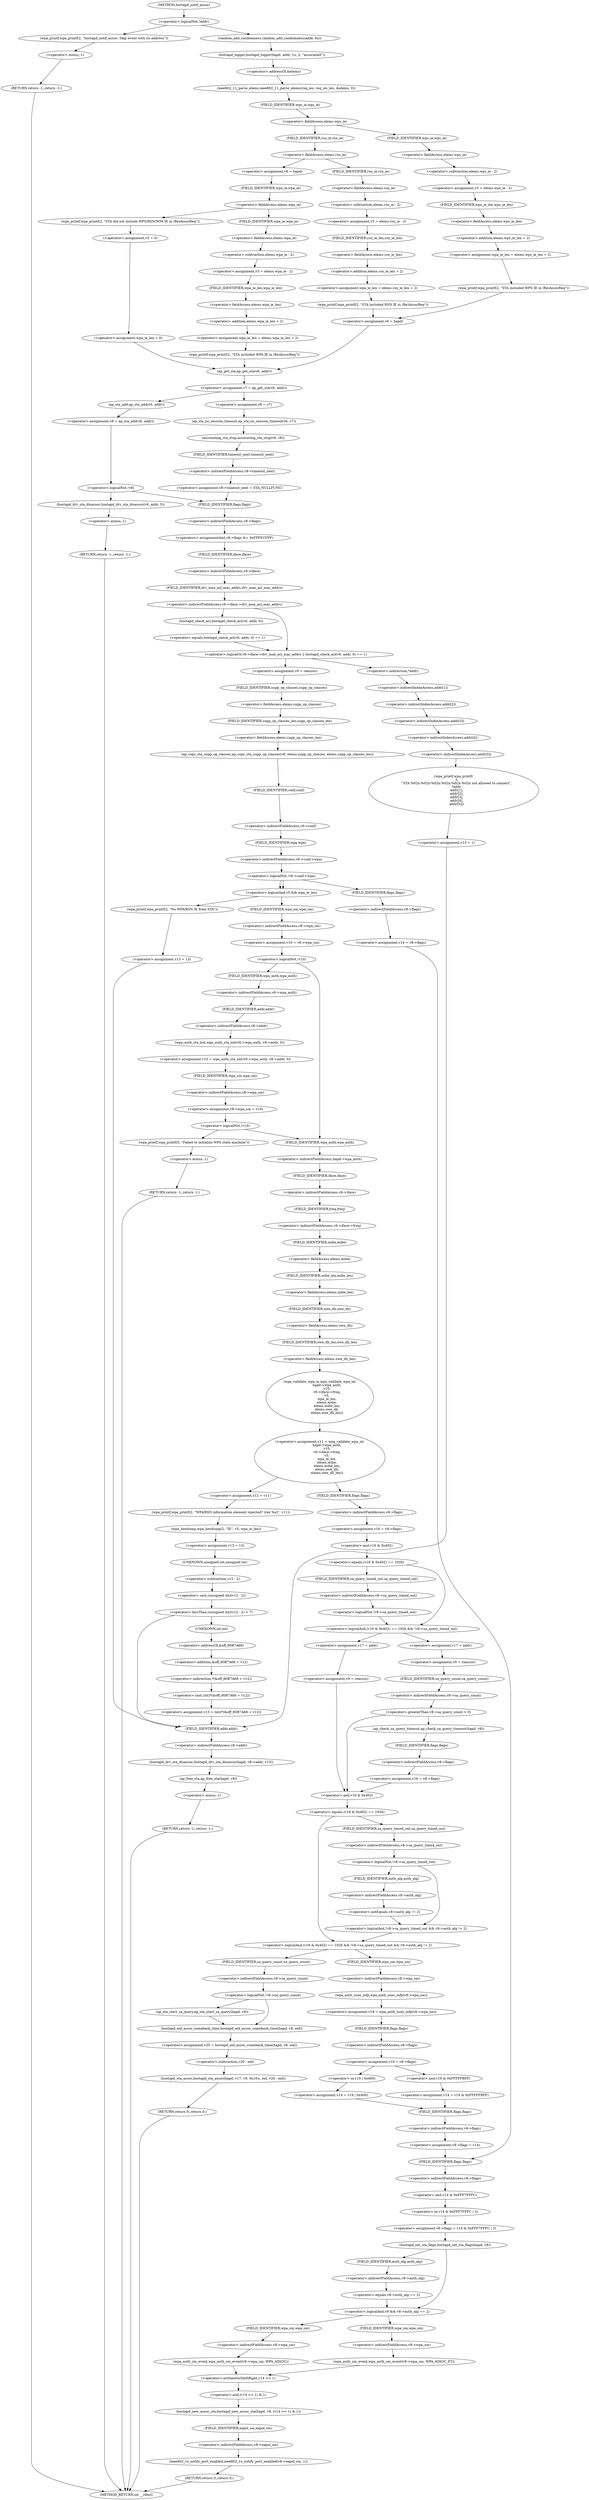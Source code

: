 digraph hostapd_notif_assoc {  
"1000145" [label = "(<operator>.logicalNot,!addr)" ]
"1000148" [label = "(wpa_printf,wpa_printf(2, \"hostapd_notif_assoc: Skip event with no address\"))" ]
"1000151" [label = "(RETURN,return -1;,return -1;)" ]
"1000152" [label = "(<operator>.minus,-1)" ]
"1000154" [label = "(random_add_randomness,random_add_randomness(addr, 6u))" ]
"1000157" [label = "(hostapd_logger,hostapd_logger(hapd, addr, 1u, 2, \"associated\"))" ]
"1000163" [label = "(ieee802_11_parse_elems,ieee802_11_parse_elems(req_ies, req_ies_len, &elems, 0))" ]
"1000166" [label = "(<operator>.addressOf,&elems)" ]
"1000170" [label = "(<operator>.fieldAccess,elems.wps_ie)" ]
"1000172" [label = "(FIELD_IDENTIFIER,wps_ie,wps_ie)" ]
"1000174" [label = "(<operator>.assignment,v5 = elems.wps_ie - 2)" ]
"1000176" [label = "(<operator>.subtraction,elems.wps_ie - 2)" ]
"1000177" [label = "(<operator>.fieldAccess,elems.wps_ie)" ]
"1000179" [label = "(FIELD_IDENTIFIER,wps_ie,wps_ie)" ]
"1000181" [label = "(<operator>.assignment,wpa_ie_len = elems.wps_ie_len + 2)" ]
"1000183" [label = "(<operator>.addition,elems.wps_ie_len + 2)" ]
"1000184" [label = "(<operator>.fieldAccess,elems.wps_ie_len)" ]
"1000186" [label = "(FIELD_IDENTIFIER,wps_ie_len,wps_ie_len)" ]
"1000188" [label = "(wpa_printf,wpa_printf(2, \"STA included WPS IE in (Re)AssocReq\"))" ]
"1000192" [label = "(<operator>.assignment,v6 = hapd)" ]
"1000197" [label = "(<operator>.fieldAccess,elems.rsn_ie)" ]
"1000199" [label = "(FIELD_IDENTIFIER,rsn_ie,rsn_ie)" ]
"1000201" [label = "(<operator>.assignment,v5 = elems.rsn_ie - 2)" ]
"1000203" [label = "(<operator>.subtraction,elems.rsn_ie - 2)" ]
"1000204" [label = "(<operator>.fieldAccess,elems.rsn_ie)" ]
"1000206" [label = "(FIELD_IDENTIFIER,rsn_ie,rsn_ie)" ]
"1000208" [label = "(<operator>.assignment,wpa_ie_len = elems.rsn_ie_len + 2)" ]
"1000210" [label = "(<operator>.addition,elems.rsn_ie_len + 2)" ]
"1000211" [label = "(<operator>.fieldAccess,elems.rsn_ie_len)" ]
"1000213" [label = "(FIELD_IDENTIFIER,rsn_ie_len,rsn_ie_len)" ]
"1000215" [label = "(wpa_printf,wpa_printf(2, \"STA included RSN IE in (Re)AssocReq\"))" ]
"1000219" [label = "(<operator>.assignment,v6 = hapd)" ]
"1000223" [label = "(<operator>.fieldAccess,elems.wpa_ie)" ]
"1000225" [label = "(FIELD_IDENTIFIER,wpa_ie,wpa_ie)" ]
"1000227" [label = "(<operator>.assignment,v5 = elems.wpa_ie - 2)" ]
"1000229" [label = "(<operator>.subtraction,elems.wpa_ie - 2)" ]
"1000230" [label = "(<operator>.fieldAccess,elems.wpa_ie)" ]
"1000232" [label = "(FIELD_IDENTIFIER,wpa_ie,wpa_ie)" ]
"1000234" [label = "(<operator>.assignment,wpa_ie_len = elems.wpa_ie_len + 2)" ]
"1000236" [label = "(<operator>.addition,elems.wpa_ie_len + 2)" ]
"1000237" [label = "(<operator>.fieldAccess,elems.wpa_ie_len)" ]
"1000239" [label = "(FIELD_IDENTIFIER,wpa_ie_len,wpa_ie_len)" ]
"1000241" [label = "(wpa_printf,wpa_printf(2, \"STA included WPA IE in (Re)AssocReq\"))" ]
"1000246" [label = "(wpa_printf,wpa_printf(2, \"STA did not include WPS/RSN/WPA IE in (Re)AssocReq\"))" ]
"1000249" [label = "(<operator>.assignment,v5 = 0)" ]
"1000252" [label = "(<operator>.assignment,wpa_ie_len = 0)" ]
"1000256" [label = "(<operator>.assignment,v7 = ap_get_sta(v6, addr))" ]
"1000258" [label = "(ap_get_sta,ap_get_sta(v6, addr))" ]
"1000264" [label = "(<operator>.assignment,v8 = v7)" ]
"1000267" [label = "(ap_sta_no_session_timeout,ap_sta_no_session_timeout(v6, v7))" ]
"1000270" [label = "(accounting_sta_stop,accounting_sta_stop(v6, v8))" ]
"1000273" [label = "(<operator>.assignment,v8->timeout_next = STA_NULLFUNC)" ]
"1000274" [label = "(<operator>.indirectFieldAccess,v8->timeout_next)" ]
"1000276" [label = "(FIELD_IDENTIFIER,timeout_next,timeout_next)" ]
"1000280" [label = "(<operator>.assignment,v8 = ap_sta_add(v6, addr))" ]
"1000282" [label = "(ap_sta_add,ap_sta_add(v6, addr))" ]
"1000286" [label = "(<operator>.logicalNot,!v8)" ]
"1000289" [label = "(hostapd_drv_sta_disassoc,hostapd_drv_sta_disassoc(v6, addr, 5))" ]
"1000293" [label = "(RETURN,return -1;,return -1;)" ]
"1000294" [label = "(<operator>.minus,-1)" ]
"1000296" [label = "(<operators>.assignmentAnd,v8->flags &= 0xFFFECFFF)" ]
"1000297" [label = "(<operator>.indirectFieldAccess,v8->flags)" ]
"1000299" [label = "(FIELD_IDENTIFIER,flags,flags)" ]
"1000302" [label = "(<operator>.logicalOr,v6->iface->drv_max_acl_mac_addrs || hostapd_check_acl(v6, addr, 0) == 1)" ]
"1000303" [label = "(<operator>.indirectFieldAccess,v6->iface->drv_max_acl_mac_addrs)" ]
"1000304" [label = "(<operator>.indirectFieldAccess,v6->iface)" ]
"1000306" [label = "(FIELD_IDENTIFIER,iface,iface)" ]
"1000307" [label = "(FIELD_IDENTIFIER,drv_max_acl_mac_addrs,drv_max_acl_mac_addrs)" ]
"1000308" [label = "(<operator>.equals,hostapd_check_acl(v6, addr, 0) == 1)" ]
"1000309" [label = "(hostapd_check_acl,hostapd_check_acl(v6, addr, 0))" ]
"1000315" [label = "(<operator>.assignment,v9 = reassoc)" ]
"1000318" [label = "(ap_copy_sta_supp_op_classes,ap_copy_sta_supp_op_classes(v8, elems.supp_op_classes, elems.supp_op_classes_len))" ]
"1000320" [label = "(<operator>.fieldAccess,elems.supp_op_classes)" ]
"1000322" [label = "(FIELD_IDENTIFIER,supp_op_classes,supp_op_classes)" ]
"1000323" [label = "(<operator>.fieldAccess,elems.supp_op_classes_len)" ]
"1000325" [label = "(FIELD_IDENTIFIER,supp_op_classes_len,supp_op_classes_len)" ]
"1000327" [label = "(<operator>.logicalNot,!v6->conf->wpa)" ]
"1000328" [label = "(<operator>.indirectFieldAccess,v6->conf->wpa)" ]
"1000329" [label = "(<operator>.indirectFieldAccess,v6->conf)" ]
"1000331" [label = "(FIELD_IDENTIFIER,conf,conf)" ]
"1000332" [label = "(FIELD_IDENTIFIER,wpa,wpa)" ]
"1000334" [label = "(<operator>.assignment,v14 = v8->flags)" ]
"1000336" [label = "(<operator>.indirectFieldAccess,v8->flags)" ]
"1000338" [label = "(FIELD_IDENTIFIER,flags,flags)" ]
"1000341" [label = "(<operator>.logicalAnd,v5 && wpa_ie_len)" ]
"1000345" [label = "(<operator>.assignment,v10 = v8->wpa_sm)" ]
"1000347" [label = "(<operator>.indirectFieldAccess,v8->wpa_sm)" ]
"1000349" [label = "(FIELD_IDENTIFIER,wpa_sm,wpa_sm)" ]
"1000351" [label = "(<operator>.logicalNot,!v10)" ]
"1000354" [label = "(<operator>.assignment,v10 = wpa_auth_sta_init(v6->wpa_auth, v8->addr, 0))" ]
"1000356" [label = "(wpa_auth_sta_init,wpa_auth_sta_init(v6->wpa_auth, v8->addr, 0))" ]
"1000357" [label = "(<operator>.indirectFieldAccess,v6->wpa_auth)" ]
"1000359" [label = "(FIELD_IDENTIFIER,wpa_auth,wpa_auth)" ]
"1000360" [label = "(<operator>.indirectFieldAccess,v8->addr)" ]
"1000362" [label = "(FIELD_IDENTIFIER,addr,addr)" ]
"1000364" [label = "(<operator>.assignment,v8->wpa_sm = v10)" ]
"1000365" [label = "(<operator>.indirectFieldAccess,v8->wpa_sm)" ]
"1000367" [label = "(FIELD_IDENTIFIER,wpa_sm,wpa_sm)" ]
"1000370" [label = "(<operator>.logicalNot,!v10)" ]
"1000373" [label = "(wpa_printf,wpa_printf(5, \"Failed to initialize WPA state machine\"))" ]
"1000376" [label = "(RETURN,return -1;,return -1;)" ]
"1000377" [label = "(<operator>.minus,-1)" ]
"1000379" [label = "(<operator>.assignment,v11 = wpa_validate_wpa_ie(\n              hapd->wpa_auth,\n              v10,\n              v6->iface->freq,\n              v5,\n              wpa_ie_len,\n              elems.mdie,\n              elems.mdie_len,\n              elems.owe_dh,\n              elems.owe_dh_len))" ]
"1000381" [label = "(wpa_validate_wpa_ie,wpa_validate_wpa_ie(\n              hapd->wpa_auth,\n              v10,\n              v6->iface->freq,\n              v5,\n              wpa_ie_len,\n              elems.mdie,\n              elems.mdie_len,\n              elems.owe_dh,\n              elems.owe_dh_len))" ]
"1000382" [label = "(<operator>.indirectFieldAccess,hapd->wpa_auth)" ]
"1000384" [label = "(FIELD_IDENTIFIER,wpa_auth,wpa_auth)" ]
"1000386" [label = "(<operator>.indirectFieldAccess,v6->iface->freq)" ]
"1000387" [label = "(<operator>.indirectFieldAccess,v6->iface)" ]
"1000389" [label = "(FIELD_IDENTIFIER,iface,iface)" ]
"1000390" [label = "(FIELD_IDENTIFIER,freq,freq)" ]
"1000393" [label = "(<operator>.fieldAccess,elems.mdie)" ]
"1000395" [label = "(FIELD_IDENTIFIER,mdie,mdie)" ]
"1000396" [label = "(<operator>.fieldAccess,elems.mdie_len)" ]
"1000398" [label = "(FIELD_IDENTIFIER,mdie_len,mdie_len)" ]
"1000399" [label = "(<operator>.fieldAccess,elems.owe_dh)" ]
"1000401" [label = "(FIELD_IDENTIFIER,owe_dh,owe_dh)" ]
"1000402" [label = "(<operator>.fieldAccess,elems.owe_dh_len)" ]
"1000404" [label = "(FIELD_IDENTIFIER,owe_dh_len,owe_dh_len)" ]
"1000408" [label = "(<operator>.assignment,v12 = v11)" ]
"1000411" [label = "(wpa_printf,wpa_printf(2, \"WPA/RSN information element rejected? (res %u)\", v11))" ]
"1000415" [label = "(wpa_hexdump,wpa_hexdump(2, \"IE\", v5, wpa_ie_len))" ]
"1000420" [label = "(<operator>.assignment,v13 = 13)" ]
"1000424" [label = "(<operator>.lessThan,(unsigned int)(v12 - 2) < 7)" ]
"1000425" [label = "(<operator>.cast,(unsigned int)(v12 - 2))" ]
"1000426" [label = "(UNKNOWN,unsigned int,unsigned int)" ]
"1000427" [label = "(<operator>.subtraction,v12 - 2)" ]
"1000431" [label = "(<operator>.assignment,v13 = (int)*(&off_80B7A68 + v12))" ]
"1000433" [label = "(<operator>.cast,(int)*(&off_80B7A68 + v12))" ]
"1000434" [label = "(UNKNOWN,int,int)" ]
"1000435" [label = "(<operator>.indirection,*(&off_80B7A68 + v12))" ]
"1000436" [label = "(<operator>.addition,&off_80B7A68 + v12)" ]
"1000437" [label = "(<operator>.addressOf,&off_80B7A68)" ]
"1000441" [label = "(<operator>.assignment,v16 = v8->flags)" ]
"1000443" [label = "(<operator>.indirectFieldAccess,v8->flags)" ]
"1000445" [label = "(FIELD_IDENTIFIER,flags,flags)" ]
"1000447" [label = "(<operator>.logicalAnd,(v16 & 0x402) == 1026 && !v8->sa_query_timed_out)" ]
"1000448" [label = "(<operator>.equals,(v16 & 0x402) == 1026)" ]
"1000449" [label = "(<operator>.and,v16 & 0x402)" ]
"1000453" [label = "(<operator>.logicalNot,!v8->sa_query_timed_out)" ]
"1000454" [label = "(<operator>.indirectFieldAccess,v8->sa_query_timed_out)" ]
"1000456" [label = "(FIELD_IDENTIFIER,sa_query_timed_out,sa_query_timed_out)" ]
"1000458" [label = "(<operator>.assignment,v17 = addr)" ]
"1000461" [label = "(<operator>.assignment,v9 = reassoc)" ]
"1000465" [label = "(<operator>.greaterThan,v8->sa_query_count > 0)" ]
"1000466" [label = "(<operator>.indirectFieldAccess,v8->sa_query_count)" ]
"1000468" [label = "(FIELD_IDENTIFIER,sa_query_count,sa_query_count)" ]
"1000471" [label = "(ap_check_sa_query_timeout,ap_check_sa_query_timeout(hapd, v8))" ]
"1000474" [label = "(<operator>.assignment,v16 = v8->flags)" ]
"1000476" [label = "(<operator>.indirectFieldAccess,v8->flags)" ]
"1000478" [label = "(FIELD_IDENTIFIER,flags,flags)" ]
"1000481" [label = "(<operator>.assignment,v17 = addr)" ]
"1000484" [label = "(<operator>.assignment,v9 = reassoc)" ]
"1000488" [label = "(<operator>.logicalAnd,(v16 & 0x402) == 1026 && !v8->sa_query_timed_out && v8->auth_alg != 2)" ]
"1000489" [label = "(<operator>.equals,(v16 & 0x402) == 1026)" ]
"1000490" [label = "(<operator>.and,v16 & 0x402)" ]
"1000494" [label = "(<operator>.logicalAnd,!v8->sa_query_timed_out && v8->auth_alg != 2)" ]
"1000495" [label = "(<operator>.logicalNot,!v8->sa_query_timed_out)" ]
"1000496" [label = "(<operator>.indirectFieldAccess,v8->sa_query_timed_out)" ]
"1000498" [label = "(FIELD_IDENTIFIER,sa_query_timed_out,sa_query_timed_out)" ]
"1000499" [label = "(<operator>.notEquals,v8->auth_alg != 2)" ]
"1000500" [label = "(<operator>.indirectFieldAccess,v8->auth_alg)" ]
"1000502" [label = "(FIELD_IDENTIFIER,auth_alg,auth_alg)" ]
"1000506" [label = "(<operator>.logicalNot,!v8->sa_query_count)" ]
"1000507" [label = "(<operator>.indirectFieldAccess,v8->sa_query_count)" ]
"1000509" [label = "(FIELD_IDENTIFIER,sa_query_count,sa_query_count)" ]
"1000510" [label = "(ap_sta_start_sa_query,ap_sta_start_sa_query(hapd, v8))" ]
"1000513" [label = "(<operator>.assignment,v20 = hostapd_eid_assoc_comeback_time(hapd, v8, eid))" ]
"1000515" [label = "(hostapd_eid_assoc_comeback_time,hostapd_eid_assoc_comeback_time(hapd, v8, eid))" ]
"1000519" [label = "(hostapd_sta_assoc,hostapd_sta_assoc(hapd, v17, v9, 0x1Eu, eid, v20 - eid))" ]
"1000525" [label = "(<operator>.subtraction,v20 - eid)" ]
"1000528" [label = "(RETURN,return 0;,return 0;)" ]
"1000530" [label = "(<operator>.assignment,v18 = wpa_auth_uses_mfp(v8->wpa_sm))" ]
"1000532" [label = "(wpa_auth_uses_mfp,wpa_auth_uses_mfp(v8->wpa_sm))" ]
"1000533" [label = "(<operator>.indirectFieldAccess,v8->wpa_sm)" ]
"1000535" [label = "(FIELD_IDENTIFIER,wpa_sm,wpa_sm)" ]
"1000536" [label = "(<operator>.assignment,v19 = v8->flags)" ]
"1000538" [label = "(<operator>.indirectFieldAccess,v8->flags)" ]
"1000540" [label = "(FIELD_IDENTIFIER,flags,flags)" ]
"1000543" [label = "(<operator>.assignment,v14 = v19 | 0x400)" ]
"1000545" [label = "(<operator>.or,v19 | 0x400)" ]
"1000549" [label = "(<operator>.assignment,v14 = v19 & 0xFFFFFBFF)" ]
"1000551" [label = "(<operator>.and,v19 & 0xFFFFFBFF)" ]
"1000554" [label = "(<operator>.assignment,v8->flags = v14)" ]
"1000555" [label = "(<operator>.indirectFieldAccess,v8->flags)" ]
"1000557" [label = "(FIELD_IDENTIFIER,flags,flags)" ]
"1000560" [label = "(<operator>.assignment,v8->flags = v14 & 0xFFF7FFFC | 3)" ]
"1000561" [label = "(<operator>.indirectFieldAccess,v8->flags)" ]
"1000563" [label = "(FIELD_IDENTIFIER,flags,flags)" ]
"1000564" [label = "(<operator>.or,v14 & 0xFFF7FFFC | 3)" ]
"1000565" [label = "(<operator>.and,v14 & 0xFFF7FFFC)" ]
"1000569" [label = "(hostapd_set_sta_flags,hostapd_set_sta_flags(hapd, v8))" ]
"1000573" [label = "(<operator>.logicalAnd,v9 && v8->auth_alg == 2)" ]
"1000575" [label = "(<operator>.equals,v8->auth_alg == 2)" ]
"1000576" [label = "(<operator>.indirectFieldAccess,v8->auth_alg)" ]
"1000578" [label = "(FIELD_IDENTIFIER,auth_alg,auth_alg)" ]
"1000580" [label = "(wpa_auth_sm_event,wpa_auth_sm_event(v8->wpa_sm, WPA_ASSOC_FT))" ]
"1000581" [label = "(<operator>.indirectFieldAccess,v8->wpa_sm)" ]
"1000583" [label = "(FIELD_IDENTIFIER,wpa_sm,wpa_sm)" ]
"1000586" [label = "(wpa_auth_sm_event,wpa_auth_sm_event(v8->wpa_sm, WPA_ASSOC))" ]
"1000587" [label = "(<operator>.indirectFieldAccess,v8->wpa_sm)" ]
"1000589" [label = "(FIELD_IDENTIFIER,wpa_sm,wpa_sm)" ]
"1000591" [label = "(hostapd_new_assoc_sta,hostapd_new_assoc_sta(hapd, v8, (v14 >> 1) & 1))" ]
"1000594" [label = "(<operator>.and,(v14 >> 1) & 1)" ]
"1000595" [label = "(<operator>.arithmeticShiftRight,v14 >> 1)" ]
"1000599" [label = "(ieee802_1x_notify_port_enabled,ieee802_1x_notify_port_enabled(v8->eapol_sm, 1))" ]
"1000600" [label = "(<operator>.indirectFieldAccess,v8->eapol_sm)" ]
"1000602" [label = "(FIELD_IDENTIFIER,eapol_sm,eapol_sm)" ]
"1000604" [label = "(RETURN,return 0;,return 0;)" ]
"1000606" [label = "(wpa_printf,wpa_printf(2, \"No WPA/RSN IE from STA\"))" ]
"1000609" [label = "(<operator>.assignment,v13 = 13)" ]
"1000614" [label = "(wpa_printf,wpa_printf(\n      3,\n      \"STA %02x:%02x:%02x:%02x:%02x:%02x not allowed to connect\",\n      *addr,\n      addr[1],\n      addr[2],\n      addr[3],\n      addr[4],\n      addr[5]))" ]
"1000617" [label = "(<operator>.indirection,*addr)" ]
"1000619" [label = "(<operator>.indirectIndexAccess,addr[1])" ]
"1000622" [label = "(<operator>.indirectIndexAccess,addr[2])" ]
"1000625" [label = "(<operator>.indirectIndexAccess,addr[3])" ]
"1000628" [label = "(<operator>.indirectIndexAccess,addr[4])" ]
"1000631" [label = "(<operator>.indirectIndexAccess,addr[5])" ]
"1000634" [label = "(<operator>.assignment,v13 = 1)" ]
"1000638" [label = "(hostapd_drv_sta_disassoc,hostapd_drv_sta_disassoc(hapd, v8->addr, v13))" ]
"1000640" [label = "(<operator>.indirectFieldAccess,v8->addr)" ]
"1000642" [label = "(FIELD_IDENTIFIER,addr,addr)" ]
"1000644" [label = "(ap_free_sta,ap_free_sta(hapd, v8))" ]
"1000647" [label = "(RETURN,return -1;,return -1;)" ]
"1000648" [label = "(<operator>.minus,-1)" ]
"1000119" [label = "(METHOD,hostapd_notif_assoc)" ]
"1000650" [label = "(METHOD_RETURN,int __cdecl)" ]
  "1000145" -> "1000148" 
  "1000145" -> "1000154" 
  "1000148" -> "1000152" 
  "1000151" -> "1000650" 
  "1000152" -> "1000151" 
  "1000154" -> "1000157" 
  "1000157" -> "1000166" 
  "1000163" -> "1000172" 
  "1000166" -> "1000163" 
  "1000170" -> "1000179" 
  "1000170" -> "1000199" 
  "1000172" -> "1000170" 
  "1000174" -> "1000186" 
  "1000176" -> "1000174" 
  "1000177" -> "1000176" 
  "1000179" -> "1000177" 
  "1000181" -> "1000188" 
  "1000183" -> "1000181" 
  "1000184" -> "1000183" 
  "1000186" -> "1000184" 
  "1000188" -> "1000192" 
  "1000192" -> "1000258" 
  "1000197" -> "1000206" 
  "1000197" -> "1000219" 
  "1000199" -> "1000197" 
  "1000201" -> "1000213" 
  "1000203" -> "1000201" 
  "1000204" -> "1000203" 
  "1000206" -> "1000204" 
  "1000208" -> "1000215" 
  "1000210" -> "1000208" 
  "1000211" -> "1000210" 
  "1000213" -> "1000211" 
  "1000215" -> "1000192" 
  "1000219" -> "1000225" 
  "1000223" -> "1000232" 
  "1000223" -> "1000246" 
  "1000225" -> "1000223" 
  "1000227" -> "1000239" 
  "1000229" -> "1000227" 
  "1000230" -> "1000229" 
  "1000232" -> "1000230" 
  "1000234" -> "1000241" 
  "1000236" -> "1000234" 
  "1000237" -> "1000236" 
  "1000239" -> "1000237" 
  "1000241" -> "1000258" 
  "1000246" -> "1000249" 
  "1000249" -> "1000252" 
  "1000252" -> "1000258" 
  "1000256" -> "1000264" 
  "1000256" -> "1000282" 
  "1000258" -> "1000256" 
  "1000264" -> "1000267" 
  "1000267" -> "1000270" 
  "1000270" -> "1000276" 
  "1000273" -> "1000299" 
  "1000274" -> "1000273" 
  "1000276" -> "1000274" 
  "1000280" -> "1000286" 
  "1000282" -> "1000280" 
  "1000286" -> "1000289" 
  "1000286" -> "1000299" 
  "1000289" -> "1000294" 
  "1000293" -> "1000650" 
  "1000294" -> "1000293" 
  "1000296" -> "1000306" 
  "1000297" -> "1000296" 
  "1000299" -> "1000297" 
  "1000302" -> "1000315" 
  "1000302" -> "1000617" 
  "1000303" -> "1000302" 
  "1000303" -> "1000309" 
  "1000304" -> "1000307" 
  "1000306" -> "1000304" 
  "1000307" -> "1000303" 
  "1000308" -> "1000302" 
  "1000309" -> "1000308" 
  "1000315" -> "1000322" 
  "1000318" -> "1000331" 
  "1000320" -> "1000325" 
  "1000322" -> "1000320" 
  "1000323" -> "1000318" 
  "1000325" -> "1000323" 
  "1000327" -> "1000338" 
  "1000327" -> "1000341" 
  "1000327" -> "1000341" 
  "1000328" -> "1000327" 
  "1000329" -> "1000332" 
  "1000331" -> "1000329" 
  "1000332" -> "1000328" 
  "1000334" -> "1000563" 
  "1000336" -> "1000334" 
  "1000338" -> "1000336" 
  "1000341" -> "1000349" 
  "1000341" -> "1000606" 
  "1000345" -> "1000351" 
  "1000347" -> "1000345" 
  "1000349" -> "1000347" 
  "1000351" -> "1000359" 
  "1000351" -> "1000384" 
  "1000354" -> "1000367" 
  "1000356" -> "1000354" 
  "1000357" -> "1000362" 
  "1000359" -> "1000357" 
  "1000360" -> "1000356" 
  "1000362" -> "1000360" 
  "1000364" -> "1000370" 
  "1000365" -> "1000364" 
  "1000367" -> "1000365" 
  "1000370" -> "1000373" 
  "1000370" -> "1000384" 
  "1000373" -> "1000377" 
  "1000376" -> "1000650" 
  "1000377" -> "1000376" 
  "1000379" -> "1000408" 
  "1000379" -> "1000445" 
  "1000381" -> "1000379" 
  "1000382" -> "1000389" 
  "1000384" -> "1000382" 
  "1000386" -> "1000395" 
  "1000387" -> "1000390" 
  "1000389" -> "1000387" 
  "1000390" -> "1000386" 
  "1000393" -> "1000398" 
  "1000395" -> "1000393" 
  "1000396" -> "1000401" 
  "1000398" -> "1000396" 
  "1000399" -> "1000404" 
  "1000401" -> "1000399" 
  "1000402" -> "1000381" 
  "1000404" -> "1000402" 
  "1000408" -> "1000411" 
  "1000411" -> "1000415" 
  "1000415" -> "1000420" 
  "1000420" -> "1000426" 
  "1000424" -> "1000434" 
  "1000424" -> "1000642" 
  "1000425" -> "1000424" 
  "1000426" -> "1000427" 
  "1000427" -> "1000425" 
  "1000431" -> "1000642" 
  "1000433" -> "1000431" 
  "1000434" -> "1000437" 
  "1000435" -> "1000433" 
  "1000436" -> "1000435" 
  "1000437" -> "1000436" 
  "1000441" -> "1000449" 
  "1000443" -> "1000441" 
  "1000445" -> "1000443" 
  "1000447" -> "1000458" 
  "1000447" -> "1000481" 
  "1000448" -> "1000447" 
  "1000448" -> "1000456" 
  "1000449" -> "1000448" 
  "1000453" -> "1000447" 
  "1000454" -> "1000453" 
  "1000456" -> "1000454" 
  "1000458" -> "1000461" 
  "1000461" -> "1000468" 
  "1000465" -> "1000471" 
  "1000465" -> "1000490" 
  "1000466" -> "1000465" 
  "1000468" -> "1000466" 
  "1000471" -> "1000478" 
  "1000474" -> "1000490" 
  "1000476" -> "1000474" 
  "1000478" -> "1000476" 
  "1000481" -> "1000484" 
  "1000484" -> "1000490" 
  "1000488" -> "1000509" 
  "1000488" -> "1000535" 
  "1000489" -> "1000488" 
  "1000489" -> "1000498" 
  "1000490" -> "1000489" 
  "1000494" -> "1000488" 
  "1000495" -> "1000494" 
  "1000495" -> "1000502" 
  "1000496" -> "1000495" 
  "1000498" -> "1000496" 
  "1000499" -> "1000494" 
  "1000500" -> "1000499" 
  "1000502" -> "1000500" 
  "1000506" -> "1000510" 
  "1000506" -> "1000515" 
  "1000507" -> "1000506" 
  "1000509" -> "1000507" 
  "1000510" -> "1000515" 
  "1000513" -> "1000525" 
  "1000515" -> "1000513" 
  "1000519" -> "1000528" 
  "1000525" -> "1000519" 
  "1000528" -> "1000650" 
  "1000530" -> "1000540" 
  "1000532" -> "1000530" 
  "1000533" -> "1000532" 
  "1000535" -> "1000533" 
  "1000536" -> "1000545" 
  "1000536" -> "1000551" 
  "1000538" -> "1000536" 
  "1000540" -> "1000538" 
  "1000543" -> "1000557" 
  "1000545" -> "1000543" 
  "1000549" -> "1000557" 
  "1000551" -> "1000549" 
  "1000554" -> "1000563" 
  "1000555" -> "1000554" 
  "1000557" -> "1000555" 
  "1000560" -> "1000569" 
  "1000561" -> "1000565" 
  "1000563" -> "1000561" 
  "1000564" -> "1000560" 
  "1000565" -> "1000564" 
  "1000569" -> "1000573" 
  "1000569" -> "1000578" 
  "1000573" -> "1000583" 
  "1000573" -> "1000589" 
  "1000575" -> "1000573" 
  "1000576" -> "1000575" 
  "1000578" -> "1000576" 
  "1000580" -> "1000595" 
  "1000581" -> "1000580" 
  "1000583" -> "1000581" 
  "1000586" -> "1000595" 
  "1000587" -> "1000586" 
  "1000589" -> "1000587" 
  "1000591" -> "1000602" 
  "1000594" -> "1000591" 
  "1000595" -> "1000594" 
  "1000599" -> "1000604" 
  "1000600" -> "1000599" 
  "1000602" -> "1000600" 
  "1000604" -> "1000650" 
  "1000606" -> "1000609" 
  "1000609" -> "1000642" 
  "1000614" -> "1000634" 
  "1000617" -> "1000619" 
  "1000619" -> "1000622" 
  "1000622" -> "1000625" 
  "1000625" -> "1000628" 
  "1000628" -> "1000631" 
  "1000631" -> "1000614" 
  "1000634" -> "1000642" 
  "1000638" -> "1000644" 
  "1000640" -> "1000638" 
  "1000642" -> "1000640" 
  "1000644" -> "1000648" 
  "1000647" -> "1000650" 
  "1000648" -> "1000647" 
  "1000119" -> "1000145" 
}
